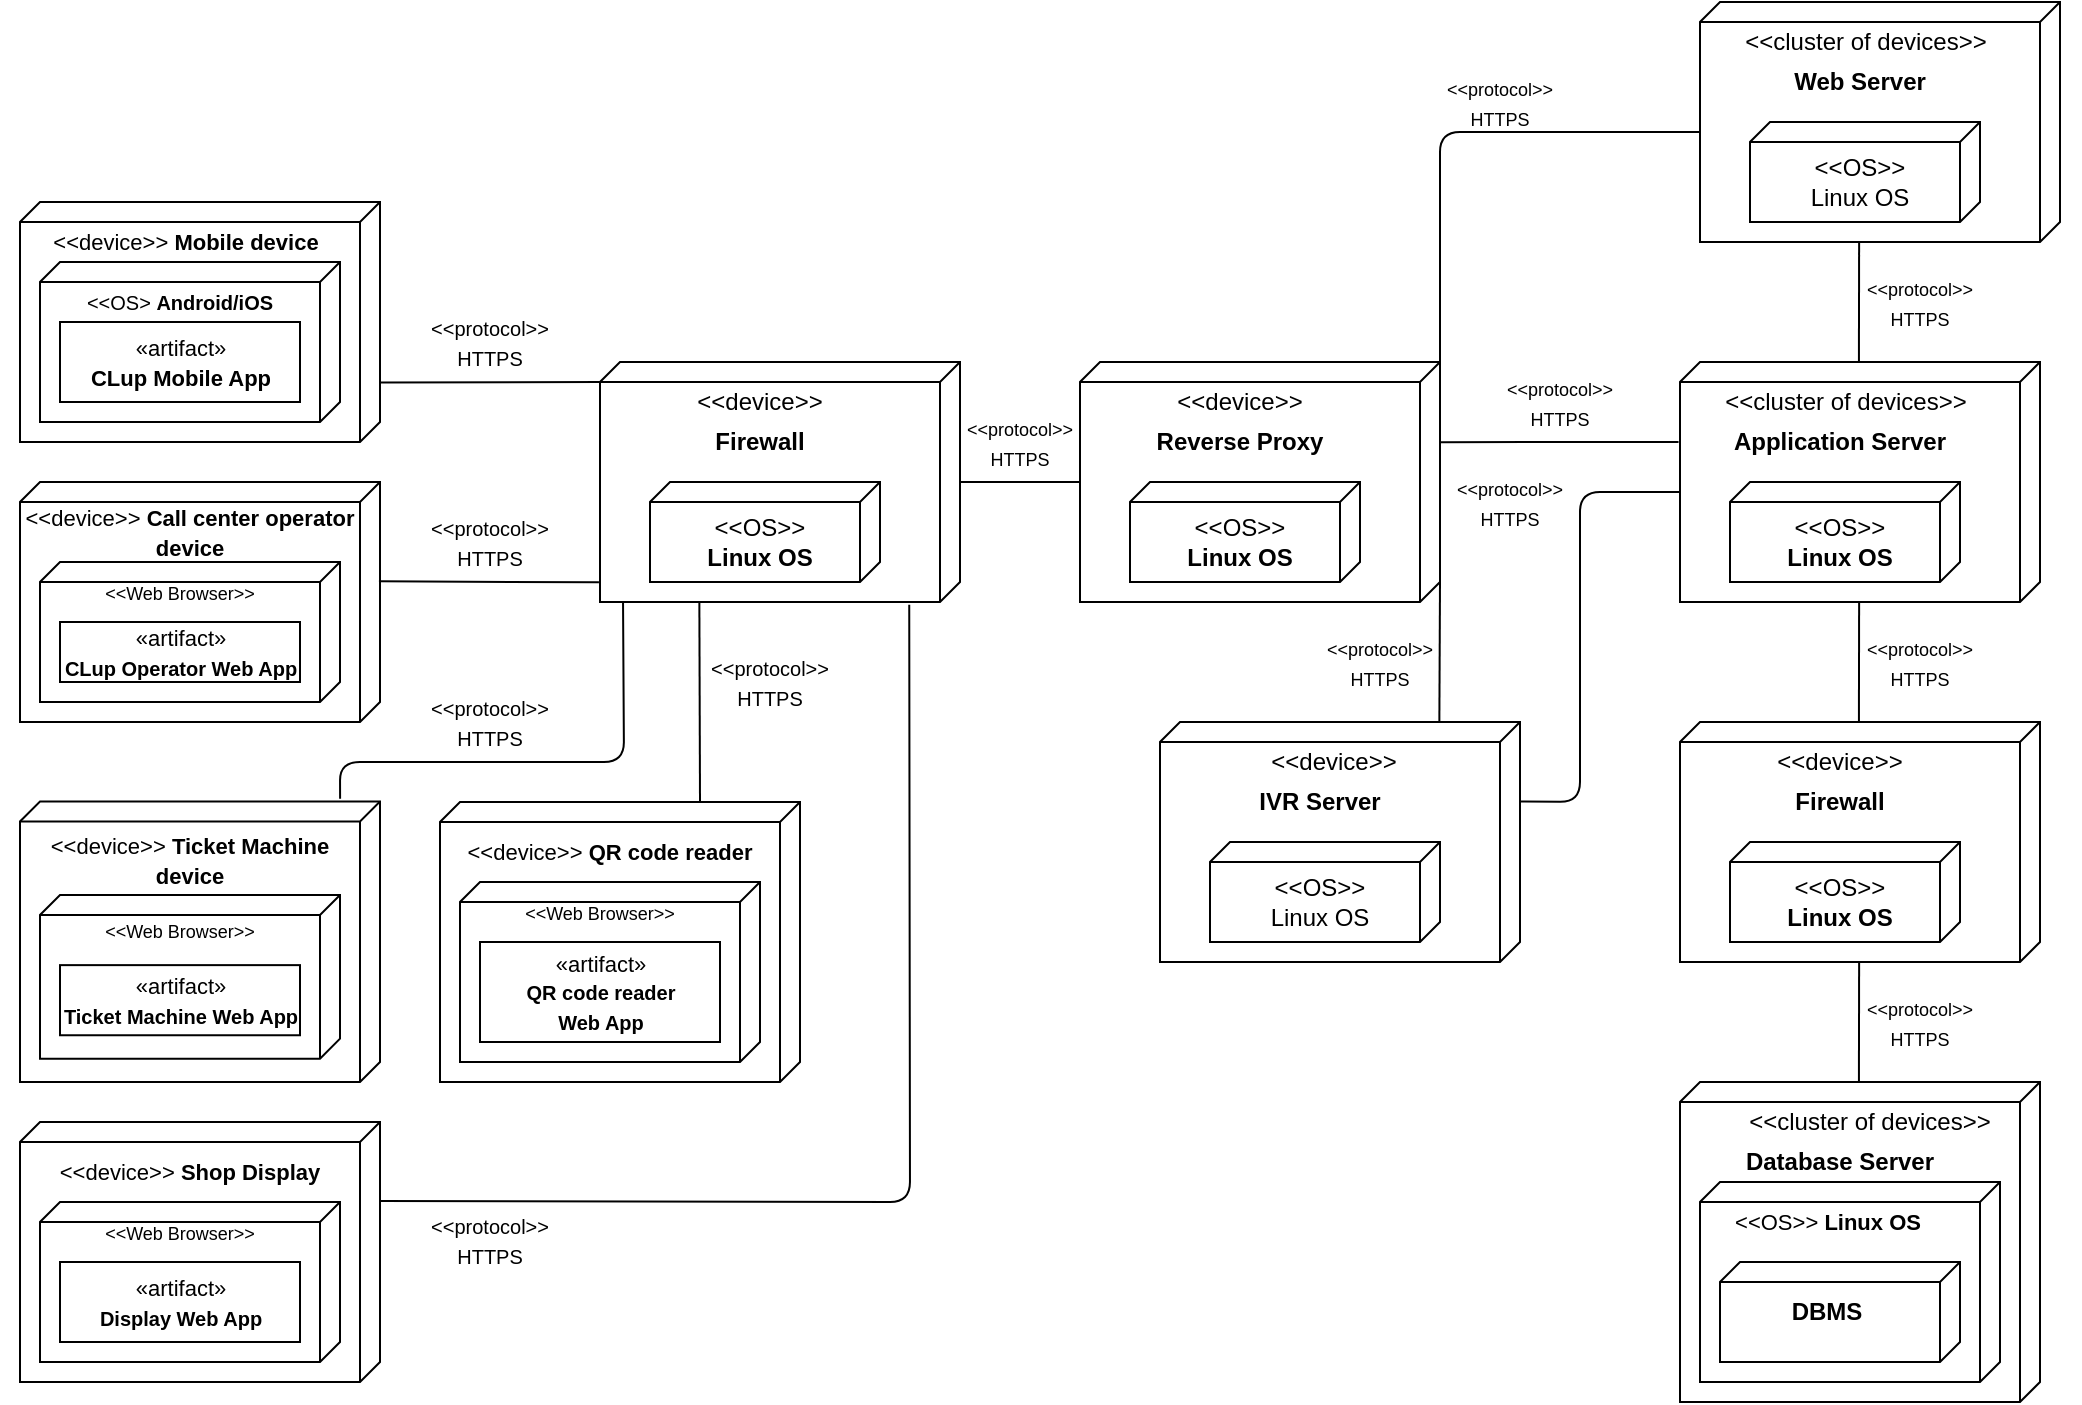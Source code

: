 <mxfile version="14.1.3" type="device"><diagram id="dXI7jRDYHmY9Ha2txUBM" name="Page-1"><mxGraphModel dx="1722" dy="962" grid="1" gridSize="10" guides="1" tooltips="1" connect="1" arrows="1" fold="1" page="1" pageScale="1" pageWidth="827" pageHeight="1169" math="0" shadow="0"><root><mxCell id="0"/><mxCell id="1" parent="0"/><mxCell id="OfTTNYPm1iMwxsMjV844-7" value="" style="group" parent="1" vertex="1" connectable="0"><mxGeometry x="40" y="120" width="180" height="120" as="geometry"/></mxCell><mxCell id="OfTTNYPm1iMwxsMjV844-1" value="" style="verticalAlign=top;align=left;spacingTop=8;spacingLeft=2;spacingRight=12;shape=cube;size=10;direction=south;fontStyle=4;html=1;" parent="OfTTNYPm1iMwxsMjV844-7" vertex="1"><mxGeometry width="180" height="120" as="geometry"/></mxCell><mxCell id="OfTTNYPm1iMwxsMjV844-4" value="" style="verticalAlign=top;align=left;spacingTop=8;spacingLeft=2;spacingRight=12;shape=cube;size=10;direction=south;fontStyle=4;html=1;strokeColor=#000000;" parent="OfTTNYPm1iMwxsMjV844-7" vertex="1"><mxGeometry x="10" y="30" width="150" height="80" as="geometry"/></mxCell><mxCell id="OfTTNYPm1iMwxsMjV844-5" value="&lt;font style=&quot;font-size: 10px&quot;&gt;&amp;lt;&amp;lt;OS&amp;gt; &lt;b&gt;Android/iOS&lt;/b&gt;&lt;/font&gt;" style="text;html=1;strokeColor=none;fillColor=none;align=center;verticalAlign=middle;whiteSpace=wrap;rounded=0;" parent="OfTTNYPm1iMwxsMjV844-7" vertex="1"><mxGeometry x="10" y="40" width="140" height="20" as="geometry"/></mxCell><mxCell id="SzB0t_rO3EyMpKQpPgV2-23" value="&lt;font style=&quot;font-size: 11px&quot;&gt;&amp;lt;&amp;lt;device&amp;gt;&amp;gt; &lt;b&gt;Mobile device&lt;/b&gt;&lt;/font&gt;" style="text;html=1;strokeColor=none;fillColor=none;align=center;verticalAlign=middle;whiteSpace=wrap;rounded=0;" parent="OfTTNYPm1iMwxsMjV844-7" vertex="1"><mxGeometry x="7.5" y="10" width="150" height="20" as="geometry"/></mxCell><mxCell id="SzB0t_rO3EyMpKQpPgV2-24" value="&lt;font style=&quot;font-size: 11px&quot;&gt;«artifact»&lt;br&gt;&lt;b&gt;CLup Mobile App&lt;/b&gt;&lt;/font&gt;" style="html=1;" parent="OfTTNYPm1iMwxsMjV844-7" vertex="1"><mxGeometry x="20" y="60" width="120" height="40" as="geometry"/></mxCell><mxCell id="OfTTNYPm1iMwxsMjV844-14" value="" style="group" parent="1" vertex="1" connectable="0"><mxGeometry x="330" y="200" width="180" height="120" as="geometry"/></mxCell><mxCell id="OfTTNYPm1iMwxsMjV844-15" value="" style="verticalAlign=top;align=left;spacingTop=8;spacingLeft=2;spacingRight=12;shape=cube;size=10;direction=south;fontStyle=4;html=1;" parent="OfTTNYPm1iMwxsMjV844-14" vertex="1"><mxGeometry width="180" height="120" as="geometry"/></mxCell><mxCell id="OfTTNYPm1iMwxsMjV844-16" value="&amp;lt;&amp;lt;device&amp;gt;&amp;gt;" style="text;html=1;strokeColor=none;fillColor=none;align=center;verticalAlign=middle;whiteSpace=wrap;rounded=0;" parent="OfTTNYPm1iMwxsMjV844-14" vertex="1"><mxGeometry x="60" y="10" width="40" height="20" as="geometry"/></mxCell><mxCell id="OfTTNYPm1iMwxsMjV844-17" value="&lt;b&gt;Firewall&lt;/b&gt;" style="text;html=1;strokeColor=none;fillColor=none;align=center;verticalAlign=middle;whiteSpace=wrap;rounded=0;" parent="OfTTNYPm1iMwxsMjV844-14" vertex="1"><mxGeometry x="25" y="30" width="110" height="20" as="geometry"/></mxCell><mxCell id="OfTTNYPm1iMwxsMjV844-18" value="" style="verticalAlign=top;align=left;spacingTop=8;spacingLeft=2;spacingRight=12;shape=cube;size=10;direction=south;fontStyle=4;html=1;strokeColor=#000000;" parent="OfTTNYPm1iMwxsMjV844-14" vertex="1"><mxGeometry x="25" y="60" width="115" height="50" as="geometry"/></mxCell><mxCell id="OfTTNYPm1iMwxsMjV844-19" value="&amp;lt;&amp;lt;OS&amp;gt;&amp;gt;&lt;br&gt;&lt;b&gt;Linux OS&lt;/b&gt;" style="text;html=1;strokeColor=none;fillColor=none;align=center;verticalAlign=middle;whiteSpace=wrap;rounded=0;" parent="OfTTNYPm1iMwxsMjV844-14" vertex="1"><mxGeometry x="51.25" y="80" width="57.5" height="20" as="geometry"/></mxCell><mxCell id="OfTTNYPm1iMwxsMjV844-23" value="" style="group" parent="1" vertex="1" connectable="0"><mxGeometry x="220" y="180" width="110" height="20" as="geometry"/></mxCell><mxCell id="OfTTNYPm1iMwxsMjV844-22" value="&lt;font style=&quot;font-size: 10px&quot;&gt;&amp;lt;&amp;lt;protocol&amp;gt;&amp;gt;&lt;br&gt;HTTPS&lt;/font&gt;" style="text;html=1;strokeColor=none;fillColor=none;align=center;verticalAlign=middle;whiteSpace=wrap;rounded=0;" parent="OfTTNYPm1iMwxsMjV844-23" vertex="1"><mxGeometry width="110" height="20" as="geometry"/></mxCell><mxCell id="OfTTNYPm1iMwxsMjV844-25" value="" style="group" parent="1" vertex="1" connectable="0"><mxGeometry x="220" y="280" width="110" height="20" as="geometry"/></mxCell><mxCell id="OfTTNYPm1iMwxsMjV844-24" value="&lt;font style=&quot;font-size: 10px&quot;&gt;&amp;lt;&amp;lt;protocol&amp;gt;&amp;gt;&lt;br&gt;HTTPS&lt;/font&gt;" style="text;html=1;strokeColor=none;fillColor=none;align=center;verticalAlign=middle;whiteSpace=wrap;rounded=0;" parent="OfTTNYPm1iMwxsMjV844-25" vertex="1"><mxGeometry width="110" height="20" as="geometry"/></mxCell><mxCell id="OfTTNYPm1iMwxsMjV844-26" value="" style="group" parent="1" vertex="1" connectable="0"><mxGeometry x="570" y="200" width="180" height="120" as="geometry"/></mxCell><mxCell id="OfTTNYPm1iMwxsMjV844-27" value="" style="verticalAlign=top;align=left;spacingTop=8;spacingLeft=2;spacingRight=12;shape=cube;size=10;direction=south;fontStyle=4;html=1;" parent="OfTTNYPm1iMwxsMjV844-26" vertex="1"><mxGeometry width="180" height="120" as="geometry"/></mxCell><mxCell id="OfTTNYPm1iMwxsMjV844-28" value="&amp;lt;&amp;lt;device&amp;gt;&amp;gt;" style="text;html=1;strokeColor=none;fillColor=none;align=center;verticalAlign=middle;whiteSpace=wrap;rounded=0;" parent="OfTTNYPm1iMwxsMjV844-26" vertex="1"><mxGeometry x="60" y="10" width="40" height="20" as="geometry"/></mxCell><mxCell id="OfTTNYPm1iMwxsMjV844-29" value="&lt;b&gt;Reverse Proxy&lt;/b&gt;" style="text;html=1;strokeColor=none;fillColor=none;align=center;verticalAlign=middle;whiteSpace=wrap;rounded=0;" parent="OfTTNYPm1iMwxsMjV844-26" vertex="1"><mxGeometry x="25" y="30" width="110" height="20" as="geometry"/></mxCell><mxCell id="OfTTNYPm1iMwxsMjV844-30" value="" style="verticalAlign=top;align=left;spacingTop=8;spacingLeft=2;spacingRight=12;shape=cube;size=10;direction=south;fontStyle=4;html=1;strokeColor=#000000;" parent="OfTTNYPm1iMwxsMjV844-26" vertex="1"><mxGeometry x="25" y="60" width="115" height="50" as="geometry"/></mxCell><mxCell id="OfTTNYPm1iMwxsMjV844-31" value="&amp;lt;&amp;lt;OS&amp;gt;&amp;gt;&lt;br&gt;&lt;b&gt;Linux OS&lt;/b&gt;" style="text;html=1;strokeColor=none;fillColor=none;align=center;verticalAlign=middle;whiteSpace=wrap;rounded=0;" parent="OfTTNYPm1iMwxsMjV844-26" vertex="1"><mxGeometry x="51.25" y="80" width="57.5" height="20" as="geometry"/></mxCell><mxCell id="OfTTNYPm1iMwxsMjV844-35" value="" style="group" parent="1" vertex="1" connectable="0"><mxGeometry x="500" y="230" width="80" height="20" as="geometry"/></mxCell><mxCell id="OfTTNYPm1iMwxsMjV844-37" value="&lt;font style=&quot;font-size: 9px&quot;&gt;&amp;lt;&amp;lt;protocol&amp;gt;&amp;gt;&lt;br&gt;HTTPS&lt;/font&gt;" style="text;html=1;strokeColor=none;fillColor=none;align=center;verticalAlign=middle;whiteSpace=wrap;rounded=0;" parent="OfTTNYPm1iMwxsMjV844-35" vertex="1"><mxGeometry width="80" height="20" as="geometry"/></mxCell><mxCell id="OfTTNYPm1iMwxsMjV844-36" value="" style="endArrow=none;html=1;entryX=0.5;entryY=0.999;entryDx=0;entryDy=0;entryPerimeter=0;exitX=0.5;exitY=0.001;exitDx=0;exitDy=0;exitPerimeter=0;" parent="1" source="OfTTNYPm1iMwxsMjV844-15" target="OfTTNYPm1iMwxsMjV844-27" edge="1"><mxGeometry width="50" height="50" relative="1" as="geometry"><mxPoint x="430" y="160" as="sourcePoint"/><mxPoint x="480" y="110" as="targetPoint"/></mxGeometry></mxCell><mxCell id="OfTTNYPm1iMwxsMjV844-38" value="" style="group" parent="1" vertex="1" connectable="0"><mxGeometry x="870" y="200" width="180" height="120" as="geometry"/></mxCell><mxCell id="OfTTNYPm1iMwxsMjV844-39" value="" style="verticalAlign=top;align=left;spacingTop=8;spacingLeft=2;spacingRight=12;shape=cube;size=10;direction=south;fontStyle=4;html=1;" parent="OfTTNYPm1iMwxsMjV844-38" vertex="1"><mxGeometry width="180" height="120" as="geometry"/></mxCell><mxCell id="OfTTNYPm1iMwxsMjV844-40" value="&amp;lt;&amp;lt;cluster of devices&amp;gt;&amp;gt;" style="text;html=1;strokeColor=none;fillColor=none;align=center;verticalAlign=middle;whiteSpace=wrap;rounded=0;" parent="OfTTNYPm1iMwxsMjV844-38" vertex="1"><mxGeometry x="12.5" y="10" width="140" height="20" as="geometry"/></mxCell><mxCell id="OfTTNYPm1iMwxsMjV844-41" value="&lt;b&gt;Application Server&lt;/b&gt;" style="text;html=1;strokeColor=none;fillColor=none;align=center;verticalAlign=middle;whiteSpace=wrap;rounded=0;" parent="OfTTNYPm1iMwxsMjV844-38" vertex="1"><mxGeometry x="25" y="30" width="110" height="20" as="geometry"/></mxCell><mxCell id="OfTTNYPm1iMwxsMjV844-42" value="" style="verticalAlign=top;align=left;spacingTop=8;spacingLeft=2;spacingRight=12;shape=cube;size=10;direction=south;fontStyle=4;html=1;strokeColor=#000000;" parent="OfTTNYPm1iMwxsMjV844-38" vertex="1"><mxGeometry x="25" y="60" width="115" height="50" as="geometry"/></mxCell><mxCell id="OfTTNYPm1iMwxsMjV844-43" value="&amp;lt;&amp;lt;OS&amp;gt;&amp;gt;&lt;br&gt;&lt;b&gt;Linux OS&lt;/b&gt;" style="text;html=1;strokeColor=none;fillColor=none;align=center;verticalAlign=middle;whiteSpace=wrap;rounded=0;" parent="OfTTNYPm1iMwxsMjV844-38" vertex="1"><mxGeometry x="51.25" y="80" width="57.5" height="20" as="geometry"/></mxCell><mxCell id="OfTTNYPm1iMwxsMjV844-44" value="" style="group" parent="1" vertex="1" connectable="0"><mxGeometry x="880" y="20" width="190" height="120" as="geometry"/></mxCell><mxCell id="OfTTNYPm1iMwxsMjV844-45" value="" style="verticalAlign=top;align=left;spacingTop=8;spacingLeft=2;spacingRight=12;shape=cube;size=10;direction=south;fontStyle=4;html=1;" parent="OfTTNYPm1iMwxsMjV844-44" vertex="1"><mxGeometry width="180" height="120" as="geometry"/></mxCell><mxCell id="OfTTNYPm1iMwxsMjV844-46" value="&amp;lt;&amp;lt;cluster of devices&amp;gt;&amp;gt;" style="text;html=1;strokeColor=none;fillColor=none;align=center;verticalAlign=middle;whiteSpace=wrap;rounded=0;" parent="OfTTNYPm1iMwxsMjV844-44" vertex="1"><mxGeometry x="17.5" y="10" width="130" height="20" as="geometry"/></mxCell><mxCell id="OfTTNYPm1iMwxsMjV844-47" value="&lt;b&gt;Web Server&lt;/b&gt;" style="text;html=1;strokeColor=none;fillColor=none;align=center;verticalAlign=middle;whiteSpace=wrap;rounded=0;" parent="OfTTNYPm1iMwxsMjV844-44" vertex="1"><mxGeometry x="25" y="30" width="110" height="20" as="geometry"/></mxCell><mxCell id="OfTTNYPm1iMwxsMjV844-48" value="" style="verticalAlign=top;align=left;spacingTop=8;spacingLeft=2;spacingRight=12;shape=cube;size=10;direction=south;fontStyle=4;html=1;strokeColor=#000000;" parent="OfTTNYPm1iMwxsMjV844-44" vertex="1"><mxGeometry x="25" y="60" width="115" height="50" as="geometry"/></mxCell><mxCell id="OfTTNYPm1iMwxsMjV844-49" value="&amp;lt;&amp;lt;OS&amp;gt;&amp;gt;&lt;br&gt;Linux OS" style="text;html=1;strokeColor=none;fillColor=none;align=center;verticalAlign=middle;whiteSpace=wrap;rounded=0;" parent="OfTTNYPm1iMwxsMjV844-44" vertex="1"><mxGeometry x="51.25" y="80" width="57.5" height="20" as="geometry"/></mxCell><mxCell id="OfTTNYPm1iMwxsMjV844-52" value="" style="endArrow=none;html=1;entryX=0;entryY=0;entryDx=65;entryDy=180;entryPerimeter=0;" parent="1" target="OfTTNYPm1iMwxsMjV844-45" edge="1"><mxGeometry width="50" height="50" relative="1" as="geometry"><mxPoint x="750" y="210" as="sourcePoint"/><mxPoint x="800" y="160" as="targetPoint"/><Array as="points"><mxPoint x="750" y="85"/></Array></mxGeometry></mxCell><mxCell id="OfTTNYPm1iMwxsMjV844-53" value="" style="group" parent="1" vertex="1" connectable="0"><mxGeometry x="740" y="60" width="80" height="20" as="geometry"/></mxCell><mxCell id="OfTTNYPm1iMwxsMjV844-54" value="&lt;font style=&quot;font-size: 9px&quot;&gt;&amp;lt;&amp;lt;protocol&amp;gt;&amp;gt;&lt;br&gt;HTTPS&lt;/font&gt;" style="text;html=1;strokeColor=none;fillColor=none;align=center;verticalAlign=middle;whiteSpace=wrap;rounded=0;" parent="OfTTNYPm1iMwxsMjV844-53" vertex="1"><mxGeometry width="80" height="20" as="geometry"/></mxCell><mxCell id="OfTTNYPm1iMwxsMjV844-55" value="" style="endArrow=none;html=1;entryX=0.333;entryY=1.004;entryDx=0;entryDy=0;entryPerimeter=0;exitX=0.334;exitY=-0.001;exitDx=0;exitDy=0;exitPerimeter=0;" parent="1" source="OfTTNYPm1iMwxsMjV844-27" target="OfTTNYPm1iMwxsMjV844-39" edge="1"><mxGeometry width="50" height="50" relative="1" as="geometry"><mxPoint x="751" y="240" as="sourcePoint"/><mxPoint x="800" y="160" as="targetPoint"/></mxGeometry></mxCell><mxCell id="OfTTNYPm1iMwxsMjV844-56" value="&lt;font style=&quot;font-size: 9px&quot;&gt;&amp;lt;&amp;lt;protocol&amp;gt;&amp;gt;&lt;br&gt;HTTPS&lt;/font&gt;" style="text;html=1;strokeColor=none;fillColor=none;align=center;verticalAlign=middle;whiteSpace=wrap;rounded=0;" parent="1" vertex="1"><mxGeometry x="770" y="210" width="80" height="20" as="geometry"/></mxCell><mxCell id="OfTTNYPm1iMwxsMjV844-57" value="" style="endArrow=none;html=1;exitX=1.002;exitY=0.558;exitDx=0;exitDy=0;exitPerimeter=0;entryX=-0.002;entryY=0.503;entryDx=0;entryDy=0;entryPerimeter=0;" parent="1" source="OfTTNYPm1iMwxsMjV844-45" target="OfTTNYPm1iMwxsMjV844-39" edge="1"><mxGeometry width="50" height="50" relative="1" as="geometry"><mxPoint x="740" y="280" as="sourcePoint"/><mxPoint x="790" y="230" as="targetPoint"/></mxGeometry></mxCell><mxCell id="OfTTNYPm1iMwxsMjV844-58" value="&lt;font style=&quot;font-size: 9px&quot;&gt;&amp;lt;&amp;lt;protocol&amp;gt;&amp;gt;&lt;br&gt;HTTPS&lt;/font&gt;" style="text;html=1;strokeColor=none;fillColor=none;align=center;verticalAlign=middle;whiteSpace=wrap;rounded=0;" parent="1" vertex="1"><mxGeometry x="950" y="160" width="80" height="20" as="geometry"/></mxCell><mxCell id="SzB0t_rO3EyMpKQpPgV2-1" value="" style="group" parent="1" vertex="1" connectable="0"><mxGeometry x="870" y="380" width="180" height="120" as="geometry"/></mxCell><mxCell id="SzB0t_rO3EyMpKQpPgV2-2" value="" style="verticalAlign=top;align=left;spacingTop=8;spacingLeft=2;spacingRight=12;shape=cube;size=10;direction=south;fontStyle=4;html=1;" parent="SzB0t_rO3EyMpKQpPgV2-1" vertex="1"><mxGeometry width="180" height="120" as="geometry"/></mxCell><mxCell id="SzB0t_rO3EyMpKQpPgV2-3" value="&amp;lt;&amp;lt;device&amp;gt;&amp;gt;" style="text;html=1;strokeColor=none;fillColor=none;align=center;verticalAlign=middle;whiteSpace=wrap;rounded=0;" parent="SzB0t_rO3EyMpKQpPgV2-1" vertex="1"><mxGeometry x="60" y="10" width="40" height="20" as="geometry"/></mxCell><mxCell id="SzB0t_rO3EyMpKQpPgV2-4" value="&lt;b&gt;Firewall&lt;/b&gt;" style="text;html=1;strokeColor=none;fillColor=none;align=center;verticalAlign=middle;whiteSpace=wrap;rounded=0;" parent="SzB0t_rO3EyMpKQpPgV2-1" vertex="1"><mxGeometry x="25" y="30" width="110" height="20" as="geometry"/></mxCell><mxCell id="SzB0t_rO3EyMpKQpPgV2-5" value="" style="verticalAlign=top;align=left;spacingTop=8;spacingLeft=2;spacingRight=12;shape=cube;size=10;direction=south;fontStyle=4;html=1;strokeColor=#000000;" parent="SzB0t_rO3EyMpKQpPgV2-1" vertex="1"><mxGeometry x="25" y="60" width="115" height="50" as="geometry"/></mxCell><mxCell id="SzB0t_rO3EyMpKQpPgV2-6" value="&amp;lt;&amp;lt;OS&amp;gt;&amp;gt;&lt;br&gt;&lt;b&gt;Linux OS&lt;/b&gt;" style="text;html=1;strokeColor=none;fillColor=none;align=center;verticalAlign=middle;whiteSpace=wrap;rounded=0;" parent="SzB0t_rO3EyMpKQpPgV2-1" vertex="1"><mxGeometry x="51.25" y="80" width="57.5" height="20" as="geometry"/></mxCell><mxCell id="SzB0t_rO3EyMpKQpPgV2-7" value="" style="endArrow=none;html=1;exitX=1.002;exitY=0.558;exitDx=0;exitDy=0;exitPerimeter=0;entryX=-0.002;entryY=0.503;entryDx=0;entryDy=0;entryPerimeter=0;" parent="1" edge="1"><mxGeometry width="50" height="50" relative="1" as="geometry"><mxPoint x="959.56" y="320" as="sourcePoint"/><mxPoint x="959.46" y="379.52" as="targetPoint"/></mxGeometry></mxCell><mxCell id="SzB0t_rO3EyMpKQpPgV2-8" value="&lt;font style=&quot;font-size: 9px&quot;&gt;&amp;lt;&amp;lt;protocol&amp;gt;&amp;gt;&lt;br&gt;HTTPS&lt;/font&gt;" style="text;html=1;strokeColor=none;fillColor=none;align=center;verticalAlign=middle;whiteSpace=wrap;rounded=0;" parent="1" vertex="1"><mxGeometry x="950" y="339.76" width="80" height="20" as="geometry"/></mxCell><mxCell id="SzB0t_rO3EyMpKQpPgV2-9" value="" style="group" parent="1" vertex="1" connectable="0"><mxGeometry x="870" y="560" width="200" height="160" as="geometry"/></mxCell><mxCell id="SzB0t_rO3EyMpKQpPgV2-10" value="" style="verticalAlign=top;align=left;spacingTop=8;spacingLeft=2;spacingRight=12;shape=cube;size=10;direction=south;fontStyle=4;html=1;" parent="SzB0t_rO3EyMpKQpPgV2-9" vertex="1"><mxGeometry width="180" height="160" as="geometry"/></mxCell><mxCell id="SzB0t_rO3EyMpKQpPgV2-11" value="&amp;lt;&amp;lt;cluster of devices&amp;gt;&amp;gt;" style="text;html=1;strokeColor=none;fillColor=none;align=center;verticalAlign=middle;whiteSpace=wrap;rounded=0;" parent="SzB0t_rO3EyMpKQpPgV2-9" vertex="1"><mxGeometry x="25" y="10" width="140" height="20" as="geometry"/></mxCell><mxCell id="SzB0t_rO3EyMpKQpPgV2-12" value="&lt;b&gt;Database Server&lt;/b&gt;" style="text;html=1;strokeColor=none;fillColor=none;align=center;verticalAlign=middle;whiteSpace=wrap;rounded=0;" parent="SzB0t_rO3EyMpKQpPgV2-9" vertex="1"><mxGeometry x="25" y="30" width="110" height="20" as="geometry"/></mxCell><mxCell id="SzB0t_rO3EyMpKQpPgV2-13" value="" style="verticalAlign=top;align=left;spacingTop=8;spacingLeft=2;spacingRight=12;shape=cube;size=10;direction=south;fontStyle=4;html=1;strokeColor=#000000;" parent="SzB0t_rO3EyMpKQpPgV2-9" vertex="1"><mxGeometry x="10" y="50" width="150" height="100" as="geometry"/></mxCell><mxCell id="SzB0t_rO3EyMpKQpPgV2-14" value="&lt;font style=&quot;font-size: 11px&quot;&gt;&amp;lt;&amp;lt;OS&amp;gt;&amp;gt; &lt;b&gt;Linux OS&lt;/b&gt;&lt;/font&gt;" style="text;html=1;strokeColor=none;fillColor=none;align=center;verticalAlign=middle;whiteSpace=wrap;rounded=0;" parent="SzB0t_rO3EyMpKQpPgV2-9" vertex="1"><mxGeometry y="60" width="148" height="20" as="geometry"/></mxCell><mxCell id="SzB0t_rO3EyMpKQpPgV2-19" value="" style="group" parent="SzB0t_rO3EyMpKQpPgV2-9" vertex="1" connectable="0"><mxGeometry x="20" y="90" width="120" height="50" as="geometry"/></mxCell><mxCell id="SzB0t_rO3EyMpKQpPgV2-17" value="" style="verticalAlign=top;align=left;spacingTop=8;spacingLeft=2;spacingRight=12;shape=cube;size=10;direction=south;fontStyle=4;html=1;" parent="SzB0t_rO3EyMpKQpPgV2-19" vertex="1"><mxGeometry width="120" height="50" as="geometry"/></mxCell><mxCell id="SzB0t_rO3EyMpKQpPgV2-18" value="&lt;b&gt;DBMS&lt;/b&gt;" style="text;html=1;strokeColor=none;fillColor=none;align=center;verticalAlign=middle;whiteSpace=wrap;rounded=0;" parent="SzB0t_rO3EyMpKQpPgV2-19" vertex="1"><mxGeometry x="26.667" y="16.667" width="53.333" height="16.667" as="geometry"/></mxCell><mxCell id="SzB0t_rO3EyMpKQpPgV2-15" value="" style="endArrow=none;html=1;exitX=1.002;exitY=0.558;exitDx=0;exitDy=0;exitPerimeter=0;entryX=-0.002;entryY=0.503;entryDx=0;entryDy=0;entryPerimeter=0;" parent="1" edge="1"><mxGeometry width="50" height="50" relative="1" as="geometry"><mxPoint x="959.56" y="500" as="sourcePoint"/><mxPoint x="959.46" y="559.52" as="targetPoint"/></mxGeometry></mxCell><mxCell id="SzB0t_rO3EyMpKQpPgV2-16" value="&lt;font style=&quot;font-size: 9px&quot;&gt;&amp;lt;&amp;lt;protocol&amp;gt;&amp;gt;&lt;br&gt;HTTPS&lt;/font&gt;" style="text;html=1;strokeColor=none;fillColor=none;align=center;verticalAlign=middle;whiteSpace=wrap;rounded=0;" parent="1" vertex="1"><mxGeometry x="950" y="519.76" width="80" height="20" as="geometry"/></mxCell><mxCell id="OfTTNYPm1iMwxsMjV844-20" value="" style="endArrow=none;html=1;entryX=0;entryY=0;entryDx=10;entryDy=180;entryPerimeter=0;exitX=0.752;exitY=-0.001;exitDx=0;exitDy=0;exitPerimeter=0;" parent="1" source="OfTTNYPm1iMwxsMjV844-1" target="OfTTNYPm1iMwxsMjV844-15" edge="1"><mxGeometry width="50" height="50" relative="1" as="geometry"><mxPoint x="230" y="210" as="sourcePoint"/><mxPoint x="190" y="350" as="targetPoint"/></mxGeometry></mxCell><mxCell id="SzB0t_rO3EyMpKQpPgV2-25" value="" style="group" parent="1" vertex="1" connectable="0"><mxGeometry x="40" y="260" width="180" height="120" as="geometry"/></mxCell><mxCell id="SzB0t_rO3EyMpKQpPgV2-26" value="" style="verticalAlign=top;align=left;spacingTop=8;spacingLeft=2;spacingRight=12;shape=cube;size=10;direction=south;fontStyle=4;html=1;" parent="SzB0t_rO3EyMpKQpPgV2-25" vertex="1"><mxGeometry width="180" height="120" as="geometry"/></mxCell><mxCell id="SzB0t_rO3EyMpKQpPgV2-27" value="" style="verticalAlign=top;align=left;spacingTop=8;spacingLeft=2;spacingRight=12;shape=cube;size=10;direction=south;fontStyle=4;html=1;strokeColor=#000000;" parent="SzB0t_rO3EyMpKQpPgV2-25" vertex="1"><mxGeometry x="10" y="40" width="150" height="70" as="geometry"/></mxCell><mxCell id="SzB0t_rO3EyMpKQpPgV2-28" value="&lt;font style=&quot;font-size: 9px&quot;&gt;&amp;lt;&amp;lt;Web Browser&amp;gt;&amp;gt;&lt;/font&gt;" style="text;html=1;strokeColor=none;fillColor=none;align=center;verticalAlign=middle;whiteSpace=wrap;rounded=0;" parent="SzB0t_rO3EyMpKQpPgV2-25" vertex="1"><mxGeometry x="10" y="50" width="140" height="10" as="geometry"/></mxCell><mxCell id="SzB0t_rO3EyMpKQpPgV2-29" value="&lt;font style=&quot;font-size: 11px&quot;&gt;&amp;lt;&amp;lt;device&amp;gt;&amp;gt; &lt;b&gt;Call center operator device&lt;/b&gt;&lt;/font&gt;" style="text;html=1;strokeColor=none;fillColor=none;align=center;verticalAlign=middle;whiteSpace=wrap;rounded=0;" parent="SzB0t_rO3EyMpKQpPgV2-25" vertex="1"><mxGeometry x="-10" y="20" width="190" height="10" as="geometry"/></mxCell><mxCell id="SzB0t_rO3EyMpKQpPgV2-30" value="&lt;font&gt;&lt;span style=&quot;font-size: 11px&quot;&gt;«artifact»&lt;/span&gt;&lt;br&gt;&lt;b&gt;&lt;font style=&quot;font-size: 10px&quot;&gt;CLup Operator Web App&lt;/font&gt;&lt;/b&gt;&lt;/font&gt;" style="html=1;" parent="SzB0t_rO3EyMpKQpPgV2-25" vertex="1"><mxGeometry x="20" y="70" width="120" height="30" as="geometry"/></mxCell><mxCell id="RyMHg_D5a55TzzOoj626-5" value="" style="group" vertex="1" connectable="0" parent="1"><mxGeometry x="610" y="380" width="180" height="120" as="geometry"/></mxCell><mxCell id="RyMHg_D5a55TzzOoj626-6" value="" style="verticalAlign=top;align=left;spacingTop=8;spacingLeft=2;spacingRight=12;shape=cube;size=10;direction=south;fontStyle=4;html=1;" vertex="1" parent="RyMHg_D5a55TzzOoj626-5"><mxGeometry width="180" height="120" as="geometry"/></mxCell><mxCell id="RyMHg_D5a55TzzOoj626-7" value="&amp;lt;&amp;lt;device&amp;gt;&amp;gt;" style="text;html=1;strokeColor=none;fillColor=none;align=center;verticalAlign=middle;whiteSpace=wrap;rounded=0;" vertex="1" parent="RyMHg_D5a55TzzOoj626-5"><mxGeometry x="22.5" y="10" width="127.5" height="20" as="geometry"/></mxCell><mxCell id="RyMHg_D5a55TzzOoj626-8" value="&lt;b&gt;IVR Server&lt;/b&gt;" style="text;html=1;strokeColor=none;fillColor=none;align=center;verticalAlign=middle;whiteSpace=wrap;rounded=0;" vertex="1" parent="RyMHg_D5a55TzzOoj626-5"><mxGeometry x="25" y="30" width="110" height="20" as="geometry"/></mxCell><mxCell id="RyMHg_D5a55TzzOoj626-9" value="" style="verticalAlign=top;align=left;spacingTop=8;spacingLeft=2;spacingRight=12;shape=cube;size=10;direction=south;fontStyle=4;html=1;strokeColor=#000000;" vertex="1" parent="RyMHg_D5a55TzzOoj626-5"><mxGeometry x="25" y="60" width="115" height="50" as="geometry"/></mxCell><mxCell id="RyMHg_D5a55TzzOoj626-10" value="&amp;lt;&amp;lt;OS&amp;gt;&amp;gt;&lt;br&gt;Linux OS" style="text;html=1;strokeColor=none;fillColor=none;align=center;verticalAlign=middle;whiteSpace=wrap;rounded=0;" vertex="1" parent="RyMHg_D5a55TzzOoj626-5"><mxGeometry x="51.25" y="80" width="57.5" height="20" as="geometry"/></mxCell><mxCell id="RyMHg_D5a55TzzOoj626-11" value="" style="endArrow=none;html=1;exitX=0;exitY=0;exitDx=110;exitDy=0;exitPerimeter=0;entryX=-0.004;entryY=0.224;entryDx=0;entryDy=0;entryPerimeter=0;" edge="1" parent="1" source="OfTTNYPm1iMwxsMjV844-27" target="RyMHg_D5a55TzzOoj626-6"><mxGeometry width="50" height="50" relative="1" as="geometry"><mxPoint x="760.18" y="250.08" as="sourcePoint"/><mxPoint x="751" y="370" as="targetPoint"/></mxGeometry></mxCell><mxCell id="RyMHg_D5a55TzzOoj626-12" value="&lt;font style=&quot;font-size: 9px&quot;&gt;&amp;lt;&amp;lt;protocol&amp;gt;&amp;gt;&lt;br&gt;HTTPS&lt;/font&gt;" style="text;html=1;strokeColor=none;fillColor=none;align=center;verticalAlign=middle;whiteSpace=wrap;rounded=0;" vertex="1" parent="1"><mxGeometry x="680" y="339.76" width="80" height="20" as="geometry"/></mxCell><mxCell id="RyMHg_D5a55TzzOoj626-13" value="" style="endArrow=none;html=1;entryX=0;entryY=0;entryDx=65;entryDy=180;entryPerimeter=0;exitX=0.331;exitY=-0.002;exitDx=0;exitDy=0;exitPerimeter=0;" edge="1" parent="1" source="RyMHg_D5a55TzzOoj626-6" target="OfTTNYPm1iMwxsMjV844-39"><mxGeometry width="50" height="50" relative="1" as="geometry"><mxPoint x="810" y="406" as="sourcePoint"/><mxPoint x="909.1" y="338.93" as="targetPoint"/><Array as="points"><mxPoint x="820" y="420"/><mxPoint x="820" y="265"/></Array></mxGeometry></mxCell><mxCell id="RyMHg_D5a55TzzOoj626-14" value="&lt;font style=&quot;font-size: 9px&quot;&gt;&amp;lt;&amp;lt;protocol&amp;gt;&amp;gt;&lt;br&gt;HTTPS&lt;/font&gt;" style="text;html=1;strokeColor=none;fillColor=none;align=center;verticalAlign=middle;whiteSpace=wrap;rounded=0;" vertex="1" parent="1"><mxGeometry x="750" y="260" width="70" height="20" as="geometry"/></mxCell><mxCell id="RyMHg_D5a55TzzOoj626-21" value="" style="group" vertex="1" connectable="0" parent="1"><mxGeometry x="40" y="419.76" width="180" height="140.24" as="geometry"/></mxCell><mxCell id="RyMHg_D5a55TzzOoj626-22" value="" style="verticalAlign=top;align=left;spacingTop=8;spacingLeft=2;spacingRight=12;shape=cube;size=10;direction=south;fontStyle=4;html=1;" vertex="1" parent="RyMHg_D5a55TzzOoj626-21"><mxGeometry width="180" height="140.24" as="geometry"/></mxCell><mxCell id="RyMHg_D5a55TzzOoj626-23" value="" style="verticalAlign=top;align=left;spacingTop=8;spacingLeft=2;spacingRight=12;shape=cube;size=10;direction=south;fontStyle=4;html=1;strokeColor=#000000;" vertex="1" parent="RyMHg_D5a55TzzOoj626-21"><mxGeometry x="10" y="46.747" width="150" height="81.807" as="geometry"/></mxCell><mxCell id="RyMHg_D5a55TzzOoj626-24" value="&lt;font style=&quot;font-size: 9px&quot;&gt;&amp;lt;&amp;lt;Web Browser&amp;gt;&amp;gt;&lt;/font&gt;" style="text;html=1;strokeColor=none;fillColor=none;align=center;verticalAlign=middle;whiteSpace=wrap;rounded=0;" vertex="1" parent="RyMHg_D5a55TzzOoj626-21"><mxGeometry x="10" y="58.433" width="140" height="11.687" as="geometry"/></mxCell><mxCell id="RyMHg_D5a55TzzOoj626-25" value="&lt;font style=&quot;font-size: 11px&quot;&gt;&amp;lt;&amp;lt;device&amp;gt;&amp;gt; &lt;b&gt;Ticket Machine &lt;br&gt;device&lt;/b&gt;&lt;/font&gt;" style="text;html=1;strokeColor=none;fillColor=none;align=center;verticalAlign=middle;whiteSpace=wrap;rounded=0;" vertex="1" parent="RyMHg_D5a55TzzOoj626-21"><mxGeometry x="-10" width="190" height="58.433" as="geometry"/></mxCell><mxCell id="RyMHg_D5a55TzzOoj626-26" value="&lt;font&gt;&lt;span style=&quot;font-size: 11px&quot;&gt;«artifact»&lt;/span&gt;&lt;br&gt;&lt;b&gt;&lt;font style=&quot;font-size: 10px&quot;&gt;Ticket Machine Web App&lt;/font&gt;&lt;/b&gt;&lt;/font&gt;" style="html=1;" vertex="1" parent="RyMHg_D5a55TzzOoj626-21"><mxGeometry x="20" y="81.807" width="120" height="35.06" as="geometry"/></mxCell><mxCell id="RyMHg_D5a55TzzOoj626-27" value="" style="group" vertex="1" connectable="0" parent="1"><mxGeometry x="250" y="420" width="180" height="140" as="geometry"/></mxCell><mxCell id="RyMHg_D5a55TzzOoj626-28" value="" style="verticalAlign=top;align=left;spacingTop=8;spacingLeft=2;spacingRight=12;shape=cube;size=10;direction=south;fontStyle=4;html=1;" vertex="1" parent="RyMHg_D5a55TzzOoj626-27"><mxGeometry width="180" height="140" as="geometry"/></mxCell><mxCell id="RyMHg_D5a55TzzOoj626-29" value="" style="verticalAlign=top;align=left;spacingTop=8;spacingLeft=2;spacingRight=12;shape=cube;size=10;direction=south;fontStyle=4;html=1;strokeColor=#000000;" vertex="1" parent="RyMHg_D5a55TzzOoj626-27"><mxGeometry x="10" y="40" width="150" height="90" as="geometry"/></mxCell><mxCell id="RyMHg_D5a55TzzOoj626-30" value="&lt;font style=&quot;font-size: 9px&quot;&gt;&amp;lt;&amp;lt;Web Browser&amp;gt;&amp;gt;&lt;/font&gt;" style="text;html=1;strokeColor=none;fillColor=none;align=center;verticalAlign=middle;whiteSpace=wrap;rounded=0;" vertex="1" parent="RyMHg_D5a55TzzOoj626-27"><mxGeometry x="10" y="50" width="140" height="10" as="geometry"/></mxCell><mxCell id="RyMHg_D5a55TzzOoj626-31" value="&lt;font style=&quot;font-size: 11px&quot;&gt;&amp;lt;&amp;lt;device&amp;gt;&amp;gt; &lt;b&gt;QR code reader&lt;/b&gt;&lt;/font&gt;" style="text;html=1;strokeColor=none;fillColor=none;align=center;verticalAlign=middle;whiteSpace=wrap;rounded=0;" vertex="1" parent="RyMHg_D5a55TzzOoj626-27"><mxGeometry x="-10" width="190" height="50" as="geometry"/></mxCell><mxCell id="RyMHg_D5a55TzzOoj626-32" value="&lt;font&gt;&lt;span style=&quot;font-size: 11px&quot;&gt;«artifact»&lt;/span&gt;&lt;br&gt;&lt;b&gt;&lt;font style=&quot;font-size: 10px&quot;&gt;QR code reader &lt;br&gt;Web App&lt;/font&gt;&lt;/b&gt;&lt;/font&gt;" style="html=1;" vertex="1" parent="RyMHg_D5a55TzzOoj626-27"><mxGeometry x="20" y="70" width="120" height="50" as="geometry"/></mxCell><mxCell id="RyMHg_D5a55TzzOoj626-33" value="" style="group" vertex="1" connectable="0" parent="1"><mxGeometry x="40" y="580" width="180" height="140" as="geometry"/></mxCell><mxCell id="RyMHg_D5a55TzzOoj626-34" value="" style="verticalAlign=top;align=left;spacingTop=8;spacingLeft=2;spacingRight=12;shape=cube;size=10;direction=south;fontStyle=4;html=1;" vertex="1" parent="RyMHg_D5a55TzzOoj626-33"><mxGeometry width="180" height="130" as="geometry"/></mxCell><mxCell id="RyMHg_D5a55TzzOoj626-35" value="" style="verticalAlign=top;align=left;spacingTop=8;spacingLeft=2;spacingRight=12;shape=cube;size=10;direction=south;fontStyle=4;html=1;strokeColor=#000000;" vertex="1" parent="RyMHg_D5a55TzzOoj626-33"><mxGeometry x="10" y="40" width="150" height="80" as="geometry"/></mxCell><mxCell id="RyMHg_D5a55TzzOoj626-36" value="&lt;font style=&quot;font-size: 9px&quot;&gt;&amp;lt;&amp;lt;Web Browser&amp;gt;&amp;gt;&lt;/font&gt;" style="text;html=1;strokeColor=none;fillColor=none;align=center;verticalAlign=middle;whiteSpace=wrap;rounded=0;" vertex="1" parent="RyMHg_D5a55TzzOoj626-33"><mxGeometry x="10" y="50" width="140" height="10" as="geometry"/></mxCell><mxCell id="RyMHg_D5a55TzzOoj626-37" value="&lt;font style=&quot;font-size: 11px&quot;&gt;&amp;lt;&amp;lt;device&amp;gt;&amp;gt; &lt;b&gt;Shop Display&lt;/b&gt;&lt;/font&gt;" style="text;html=1;strokeColor=none;fillColor=none;align=center;verticalAlign=middle;whiteSpace=wrap;rounded=0;" vertex="1" parent="RyMHg_D5a55TzzOoj626-33"><mxGeometry x="-10" width="190" height="50" as="geometry"/></mxCell><mxCell id="RyMHg_D5a55TzzOoj626-38" value="&lt;font&gt;&lt;span style=&quot;font-size: 11px&quot;&gt;«artifact»&lt;/span&gt;&lt;br&gt;&lt;b&gt;&lt;font style=&quot;font-size: 10px&quot;&gt;Display Web App&lt;/font&gt;&lt;/b&gt;&lt;/font&gt;" style="html=1;" vertex="1" parent="RyMHg_D5a55TzzOoj626-33"><mxGeometry x="20" y="70" width="120" height="40" as="geometry"/></mxCell><mxCell id="OfTTNYPm1iMwxsMjV844-21" value="" style="endArrow=none;html=1;exitX=0.414;exitY=0.003;exitDx=0;exitDy=0;exitPerimeter=0;entryX=0.918;entryY=1.003;entryDx=0;entryDy=0;entryPerimeter=0;" parent="1" target="OfTTNYPm1iMwxsMjV844-15" edge="1" source="SzB0t_rO3EyMpKQpPgV2-26"><mxGeometry width="50" height="50" relative="1" as="geometry"><mxPoint x="219.46" y="308.76" as="sourcePoint"/><mxPoint x="310" y="310" as="targetPoint"/></mxGeometry></mxCell><mxCell id="RyMHg_D5a55TzzOoj626-40" value="" style="endArrow=none;html=1;exitX=0.895;exitY=-0.023;exitDx=0;exitDy=0;exitPerimeter=0;entryX=1.003;entryY=0.936;entryDx=0;entryDy=0;entryPerimeter=0;" edge="1" parent="1" source="RyMHg_D5a55TzzOoj626-25" target="OfTTNYPm1iMwxsMjV844-15"><mxGeometry width="50" height="50" relative="1" as="geometry"><mxPoint x="170" y="380" as="sourcePoint"/><mxPoint x="220" y="330" as="targetPoint"/><Array as="points"><mxPoint x="200" y="400"/><mxPoint x="342" y="400"/></Array></mxGeometry></mxCell><mxCell id="RyMHg_D5a55TzzOoj626-41" value="" style="endArrow=none;html=1;exitX=1;exitY=0.79;exitDx=0;exitDy=0;entryX=1.011;entryY=0.141;entryDx=0;entryDy=0;entryPerimeter=0;exitPerimeter=0;" edge="1" parent="1" source="RyMHg_D5a55TzzOoj626-37" target="OfTTNYPm1iMwxsMjV844-15"><mxGeometry width="50" height="50" relative="1" as="geometry"><mxPoint x="260" y="620" as="sourcePoint"/><mxPoint x="310" y="570" as="targetPoint"/><Array as="points"><mxPoint x="485" y="620"/></Array></mxGeometry></mxCell><mxCell id="RyMHg_D5a55TzzOoj626-42" value="" style="endArrow=none;html=1;entryX=1.003;entryY=0.724;entryDx=0;entryDy=0;entryPerimeter=0;" edge="1" parent="1" target="OfTTNYPm1iMwxsMjV844-15"><mxGeometry width="50" height="50" relative="1" as="geometry"><mxPoint x="380" y="420" as="sourcePoint"/><mxPoint x="464" y="350" as="targetPoint"/></mxGeometry></mxCell><mxCell id="RyMHg_D5a55TzzOoj626-43" value="" style="group" vertex="1" connectable="0" parent="1"><mxGeometry x="220" y="370" width="110" height="20" as="geometry"/></mxCell><mxCell id="RyMHg_D5a55TzzOoj626-44" value="&lt;font style=&quot;font-size: 10px&quot;&gt;&amp;lt;&amp;lt;protocol&amp;gt;&amp;gt;&lt;br&gt;HTTPS&lt;/font&gt;" style="text;html=1;strokeColor=none;fillColor=none;align=center;verticalAlign=middle;whiteSpace=wrap;rounded=0;" vertex="1" parent="RyMHg_D5a55TzzOoj626-43"><mxGeometry width="110" height="20" as="geometry"/></mxCell><mxCell id="RyMHg_D5a55TzzOoj626-45" value="" style="group" vertex="1" connectable="0" parent="1"><mxGeometry x="360" y="350" width="110" height="20" as="geometry"/></mxCell><mxCell id="RyMHg_D5a55TzzOoj626-46" value="&lt;font style=&quot;font-size: 10px&quot;&gt;&amp;lt;&amp;lt;protocol&amp;gt;&amp;gt;&lt;br&gt;HTTPS&lt;/font&gt;" style="text;html=1;strokeColor=none;fillColor=none;align=center;verticalAlign=middle;whiteSpace=wrap;rounded=0;" vertex="1" parent="RyMHg_D5a55TzzOoj626-45"><mxGeometry width="110" height="20" as="geometry"/></mxCell><mxCell id="RyMHg_D5a55TzzOoj626-47" value="" style="group" vertex="1" connectable="0" parent="1"><mxGeometry x="220" y="629" width="110" height="20" as="geometry"/></mxCell><mxCell id="RyMHg_D5a55TzzOoj626-48" value="&lt;font style=&quot;font-size: 10px&quot;&gt;&amp;lt;&amp;lt;protocol&amp;gt;&amp;gt;&lt;br&gt;HTTPS&lt;/font&gt;" style="text;html=1;strokeColor=none;fillColor=none;align=center;verticalAlign=middle;whiteSpace=wrap;rounded=0;" vertex="1" parent="RyMHg_D5a55TzzOoj626-47"><mxGeometry width="110" height="20" as="geometry"/></mxCell></root></mxGraphModel></diagram></mxfile>
